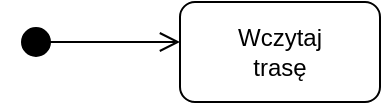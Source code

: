 <mxfile version="20.7.4" type="github">
  <diagram id="SpTNiB3rdQ1WosRf2iYr" name="Strona-1">
    <mxGraphModel dx="692" dy="386" grid="1" gridSize="10" guides="1" tooltips="1" connect="1" arrows="1" fold="1" page="1" pageScale="1" pageWidth="827" pageHeight="1169" math="0" shadow="0">
      <root>
        <mxCell id="0" />
        <mxCell id="1" parent="0" />
        <mxCell id="3QbxmonZJZd2aKFqGdve-2" value="" style="html=1;verticalAlign=bottom;startArrow=circle;startFill=1;endArrow=open;startSize=6;endSize=8;rounded=0;" parent="1" edge="1">
          <mxGeometry width="80" relative="1" as="geometry">
            <mxPoint x="70" y="40" as="sourcePoint" />
            <mxPoint x="150" y="40" as="targetPoint" />
            <Array as="points">
              <mxPoint x="110" y="40" />
            </Array>
          </mxGeometry>
        </mxCell>
        <mxCell id="3QbxmonZJZd2aKFqGdve-3" value="" style="rounded=1;whiteSpace=wrap;html=1;" parent="1" vertex="1">
          <mxGeometry x="150" y="20" width="100" height="50" as="geometry" />
        </mxCell>
        <mxCell id="3QbxmonZJZd2aKFqGdve-4" value="Wczytaj trasę" style="text;html=1;strokeColor=none;fillColor=none;align=center;verticalAlign=middle;whiteSpace=wrap;rounded=0;" parent="1" vertex="1">
          <mxGeometry x="170" y="30" width="60" height="30" as="geometry" />
        </mxCell>
      </root>
    </mxGraphModel>
  </diagram>
</mxfile>
